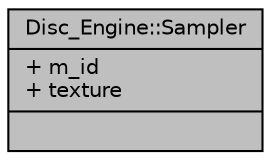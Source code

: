 digraph "Disc_Engine::Sampler"
{
  edge [fontname="Helvetica",fontsize="10",labelfontname="Helvetica",labelfontsize="10"];
  node [fontname="Helvetica",fontsize="10",shape=record];
  Node1 [label="{Disc_Engine::Sampler\n|+ m_id\l+ texture\l|}",height=0.2,width=0.4,color="black", fillcolor="grey75", style="filled", fontcolor="black"];
}
